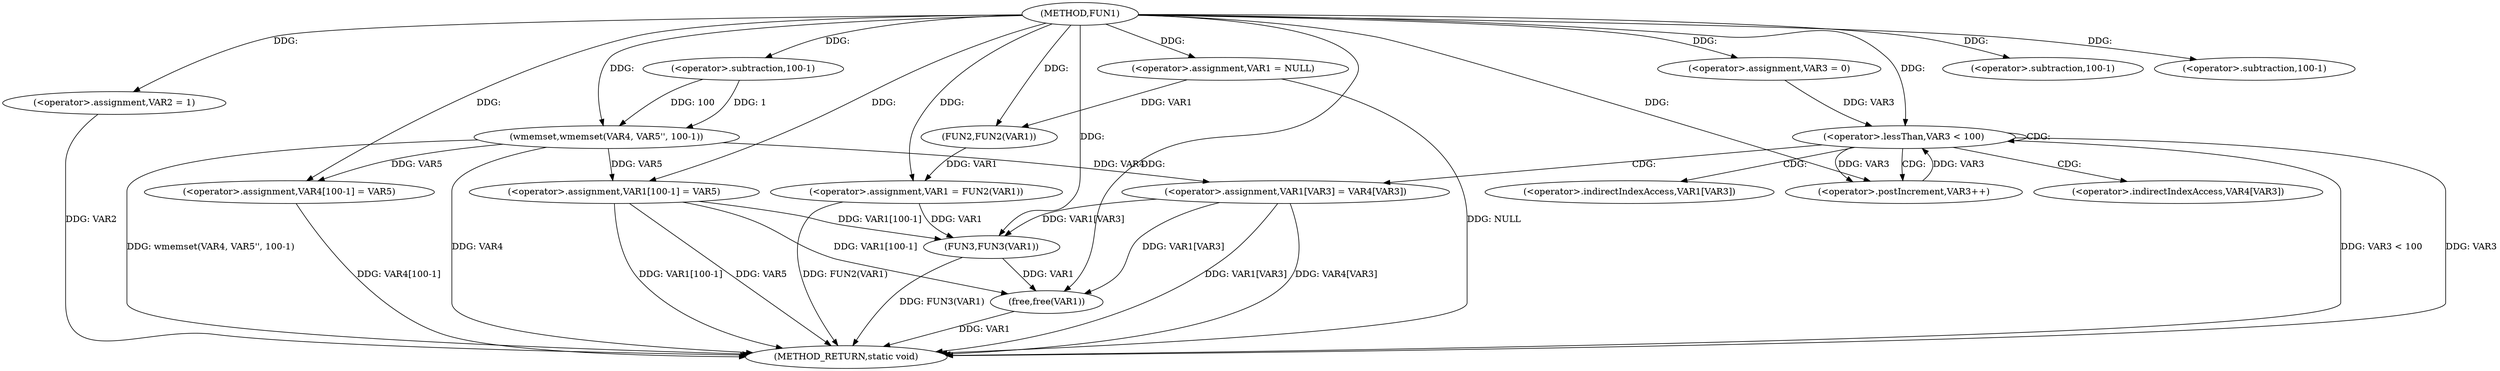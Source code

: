 digraph FUN1 {  
"1000100" [label = "(METHOD,FUN1)" ]
"1000157" [label = "(METHOD_RETURN,static void)" ]
"1000103" [label = "(<operator>.assignment,VAR1 = NULL)" ]
"1000106" [label = "(<operator>.assignment,VAR2 = 1)" ]
"1000109" [label = "(<operator>.assignment,VAR1 = FUN2(VAR1))" ]
"1000111" [label = "(FUN2,FUN2(VAR1))" ]
"1000116" [label = "(wmemset,wmemset(VAR4, VAR5'', 100-1))" ]
"1000119" [label = "(<operator>.subtraction,100-1)" ]
"1000122" [label = "(<operator>.assignment,VAR4[100-1] = VAR5)" ]
"1000125" [label = "(<operator>.subtraction,100-1)" ]
"1000130" [label = "(<operator>.assignment,VAR3 = 0)" ]
"1000133" [label = "(<operator>.lessThan,VAR3 < 100)" ]
"1000136" [label = "(<operator>.postIncrement,VAR3++)" ]
"1000139" [label = "(<operator>.assignment,VAR1[VAR3] = VAR4[VAR3])" ]
"1000146" [label = "(<operator>.assignment,VAR1[100-1] = VAR5)" ]
"1000149" [label = "(<operator>.subtraction,100-1)" ]
"1000153" [label = "(FUN3,FUN3(VAR1))" ]
"1000155" [label = "(free,free(VAR1))" ]
"1000140" [label = "(<operator>.indirectIndexAccess,VAR1[VAR3])" ]
"1000143" [label = "(<operator>.indirectIndexAccess,VAR4[VAR3])" ]
  "1000116" -> "1000157"  [ label = "DDG: VAR4"] 
  "1000106" -> "1000157"  [ label = "DDG: VAR2"] 
  "1000103" -> "1000157"  [ label = "DDG: NULL"] 
  "1000153" -> "1000157"  [ label = "DDG: FUN3(VAR1)"] 
  "1000133" -> "1000157"  [ label = "DDG: VAR3 < 100"] 
  "1000155" -> "1000157"  [ label = "DDG: VAR1"] 
  "1000122" -> "1000157"  [ label = "DDG: VAR4[100-1]"] 
  "1000139" -> "1000157"  [ label = "DDG: VAR1[VAR3]"] 
  "1000146" -> "1000157"  [ label = "DDG: VAR5"] 
  "1000133" -> "1000157"  [ label = "DDG: VAR3"] 
  "1000139" -> "1000157"  [ label = "DDG: VAR4[VAR3]"] 
  "1000146" -> "1000157"  [ label = "DDG: VAR1[100-1]"] 
  "1000109" -> "1000157"  [ label = "DDG: FUN2(VAR1)"] 
  "1000116" -> "1000157"  [ label = "DDG: wmemset(VAR4, VAR5'', 100-1)"] 
  "1000100" -> "1000103"  [ label = "DDG: "] 
  "1000100" -> "1000106"  [ label = "DDG: "] 
  "1000111" -> "1000109"  [ label = "DDG: VAR1"] 
  "1000100" -> "1000109"  [ label = "DDG: "] 
  "1000103" -> "1000111"  [ label = "DDG: VAR1"] 
  "1000100" -> "1000111"  [ label = "DDG: "] 
  "1000100" -> "1000116"  [ label = "DDG: "] 
  "1000119" -> "1000116"  [ label = "DDG: 100"] 
  "1000119" -> "1000116"  [ label = "DDG: 1"] 
  "1000100" -> "1000119"  [ label = "DDG: "] 
  "1000116" -> "1000122"  [ label = "DDG: VAR5"] 
  "1000100" -> "1000122"  [ label = "DDG: "] 
  "1000100" -> "1000125"  [ label = "DDG: "] 
  "1000100" -> "1000130"  [ label = "DDG: "] 
  "1000136" -> "1000133"  [ label = "DDG: VAR3"] 
  "1000130" -> "1000133"  [ label = "DDG: VAR3"] 
  "1000100" -> "1000133"  [ label = "DDG: "] 
  "1000133" -> "1000136"  [ label = "DDG: VAR3"] 
  "1000100" -> "1000136"  [ label = "DDG: "] 
  "1000116" -> "1000139"  [ label = "DDG: VAR4"] 
  "1000100" -> "1000146"  [ label = "DDG: "] 
  "1000116" -> "1000146"  [ label = "DDG: VAR5"] 
  "1000100" -> "1000149"  [ label = "DDG: "] 
  "1000139" -> "1000153"  [ label = "DDG: VAR1[VAR3]"] 
  "1000109" -> "1000153"  [ label = "DDG: VAR1"] 
  "1000146" -> "1000153"  [ label = "DDG: VAR1[100-1]"] 
  "1000100" -> "1000153"  [ label = "DDG: "] 
  "1000139" -> "1000155"  [ label = "DDG: VAR1[VAR3]"] 
  "1000153" -> "1000155"  [ label = "DDG: VAR1"] 
  "1000146" -> "1000155"  [ label = "DDG: VAR1[100-1]"] 
  "1000100" -> "1000155"  [ label = "DDG: "] 
  "1000133" -> "1000139"  [ label = "CDG: "] 
  "1000133" -> "1000133"  [ label = "CDG: "] 
  "1000133" -> "1000143"  [ label = "CDG: "] 
  "1000133" -> "1000136"  [ label = "CDG: "] 
  "1000133" -> "1000140"  [ label = "CDG: "] 
}
